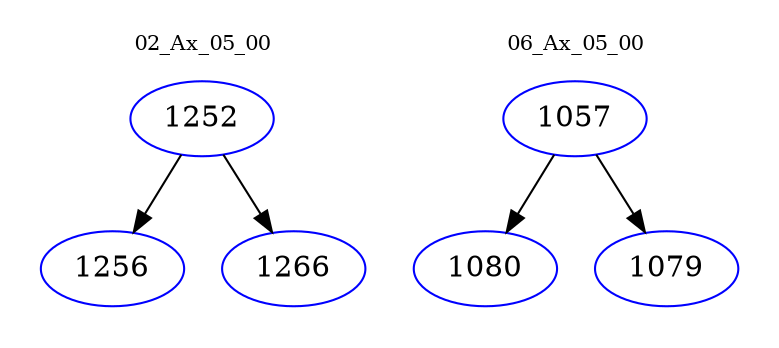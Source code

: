 digraph{
subgraph cluster_0 {
color = white
label = "02_Ax_05_00";
fontsize=10;
T0_1252 [label="1252", color="blue"]
T0_1252 -> T0_1256 [color="black"]
T0_1256 [label="1256", color="blue"]
T0_1252 -> T0_1266 [color="black"]
T0_1266 [label="1266", color="blue"]
}
subgraph cluster_1 {
color = white
label = "06_Ax_05_00";
fontsize=10;
T1_1057 [label="1057", color="blue"]
T1_1057 -> T1_1080 [color="black"]
T1_1080 [label="1080", color="blue"]
T1_1057 -> T1_1079 [color="black"]
T1_1079 [label="1079", color="blue"]
}
}
